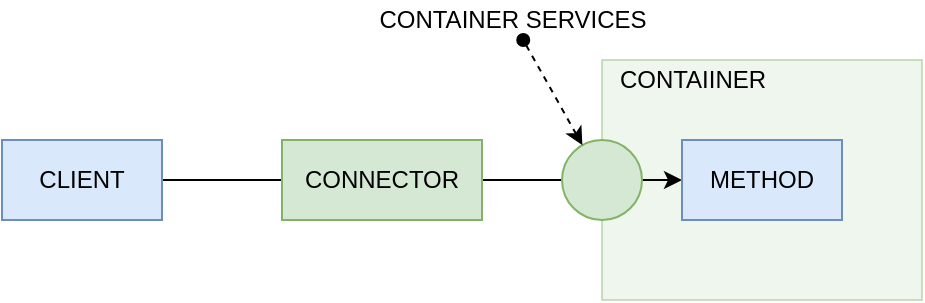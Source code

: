 <mxfile version="15.1.3" type="device"><diagram id="KXvCs-g4OxrfDEWrNXav" name="Page-1"><mxGraphModel dx="1422" dy="942" grid="1" gridSize="10" guides="1" tooltips="1" connect="1" arrows="1" fold="1" page="1" pageScale="1" pageWidth="1100" pageHeight="850" math="0" shadow="0"><root><mxCell id="0"/><mxCell id="1" parent="0"/><mxCell id="ps8Du43juZUOGK-VLCUb-5" value="" style="rounded=0;whiteSpace=wrap;html=1;fillColor=#d5e8d4;strokeColor=#82b366;opacity=40;" parent="1" vertex="1"><mxGeometry x="560" y="80" width="160" height="120" as="geometry"/></mxCell><mxCell id="ps8Du43juZUOGK-VLCUb-4" style="edgeStyle=orthogonalEdgeStyle;rounded=0;orthogonalLoop=1;jettySize=auto;html=1;exitX=1;exitY=0.5;exitDx=0;exitDy=0;entryX=0;entryY=0.5;entryDx=0;entryDy=0;" parent="1" source="ps8Du43juZUOGK-VLCUb-1" target="ps8Du43juZUOGK-VLCUb-2" edge="1"><mxGeometry relative="1" as="geometry"/></mxCell><mxCell id="ps8Du43juZUOGK-VLCUb-1" value="CLIENT" style="rounded=0;whiteSpace=wrap;html=1;fillColor=#dae8fc;strokeColor=#6c8ebf;" parent="1" vertex="1"><mxGeometry x="260" y="120" width="80" height="40" as="geometry"/></mxCell><mxCell id="ps8Du43juZUOGK-VLCUb-2" value="METHOD" style="rounded=0;whiteSpace=wrap;html=1;fillColor=#dae8fc;strokeColor=#6c8ebf;" parent="1" vertex="1"><mxGeometry x="600" y="120" width="80" height="40" as="geometry"/></mxCell><mxCell id="ps8Du43juZUOGK-VLCUb-6" value="CONTAIINER" style="text;html=1;align=center;verticalAlign=middle;resizable=0;points=[];autosize=1;strokeColor=none;fillColor=none;" parent="1" vertex="1"><mxGeometry x="560" y="80" width="90" height="20" as="geometry"/></mxCell><mxCell id="ps8Du43juZUOGK-VLCUb-7" value="" style="ellipse;whiteSpace=wrap;html=1;aspect=fixed;fillColor=#d5e8d4;strokeColor=#82b366;" parent="1" vertex="1"><mxGeometry x="540" y="120" width="40" height="40" as="geometry"/></mxCell><mxCell id="ps8Du43juZUOGK-VLCUb-8" value="CONTAINER SERVICES" style="text;html=1;align=center;verticalAlign=middle;resizable=0;points=[];autosize=1;strokeColor=none;fillColor=none;" parent="1" vertex="1"><mxGeometry x="440" y="50" width="150" height="20" as="geometry"/></mxCell><mxCell id="ps8Du43juZUOGK-VLCUb-9" value="" style="endArrow=classic;dashed=1;html=1;startArrow=oval;startFill=1;endFill=1;" parent="1" source="ps8Du43juZUOGK-VLCUb-8" target="ps8Du43juZUOGK-VLCUb-7" edge="1"><mxGeometry width="50" height="50" relative="1" as="geometry"><mxPoint x="480" y="330" as="sourcePoint"/><mxPoint x="530" y="280" as="targetPoint"/></mxGeometry></mxCell><mxCell id="i0ujfpCIhG_WWz6Y5DjK-1" value="CONNECTOR" style="rounded=0;whiteSpace=wrap;html=1;fillColor=#d5e8d4;strokeColor=#82b366;" vertex="1" parent="1"><mxGeometry x="400" y="120" width="100" height="40" as="geometry"/></mxCell></root></mxGraphModel></diagram></mxfile>